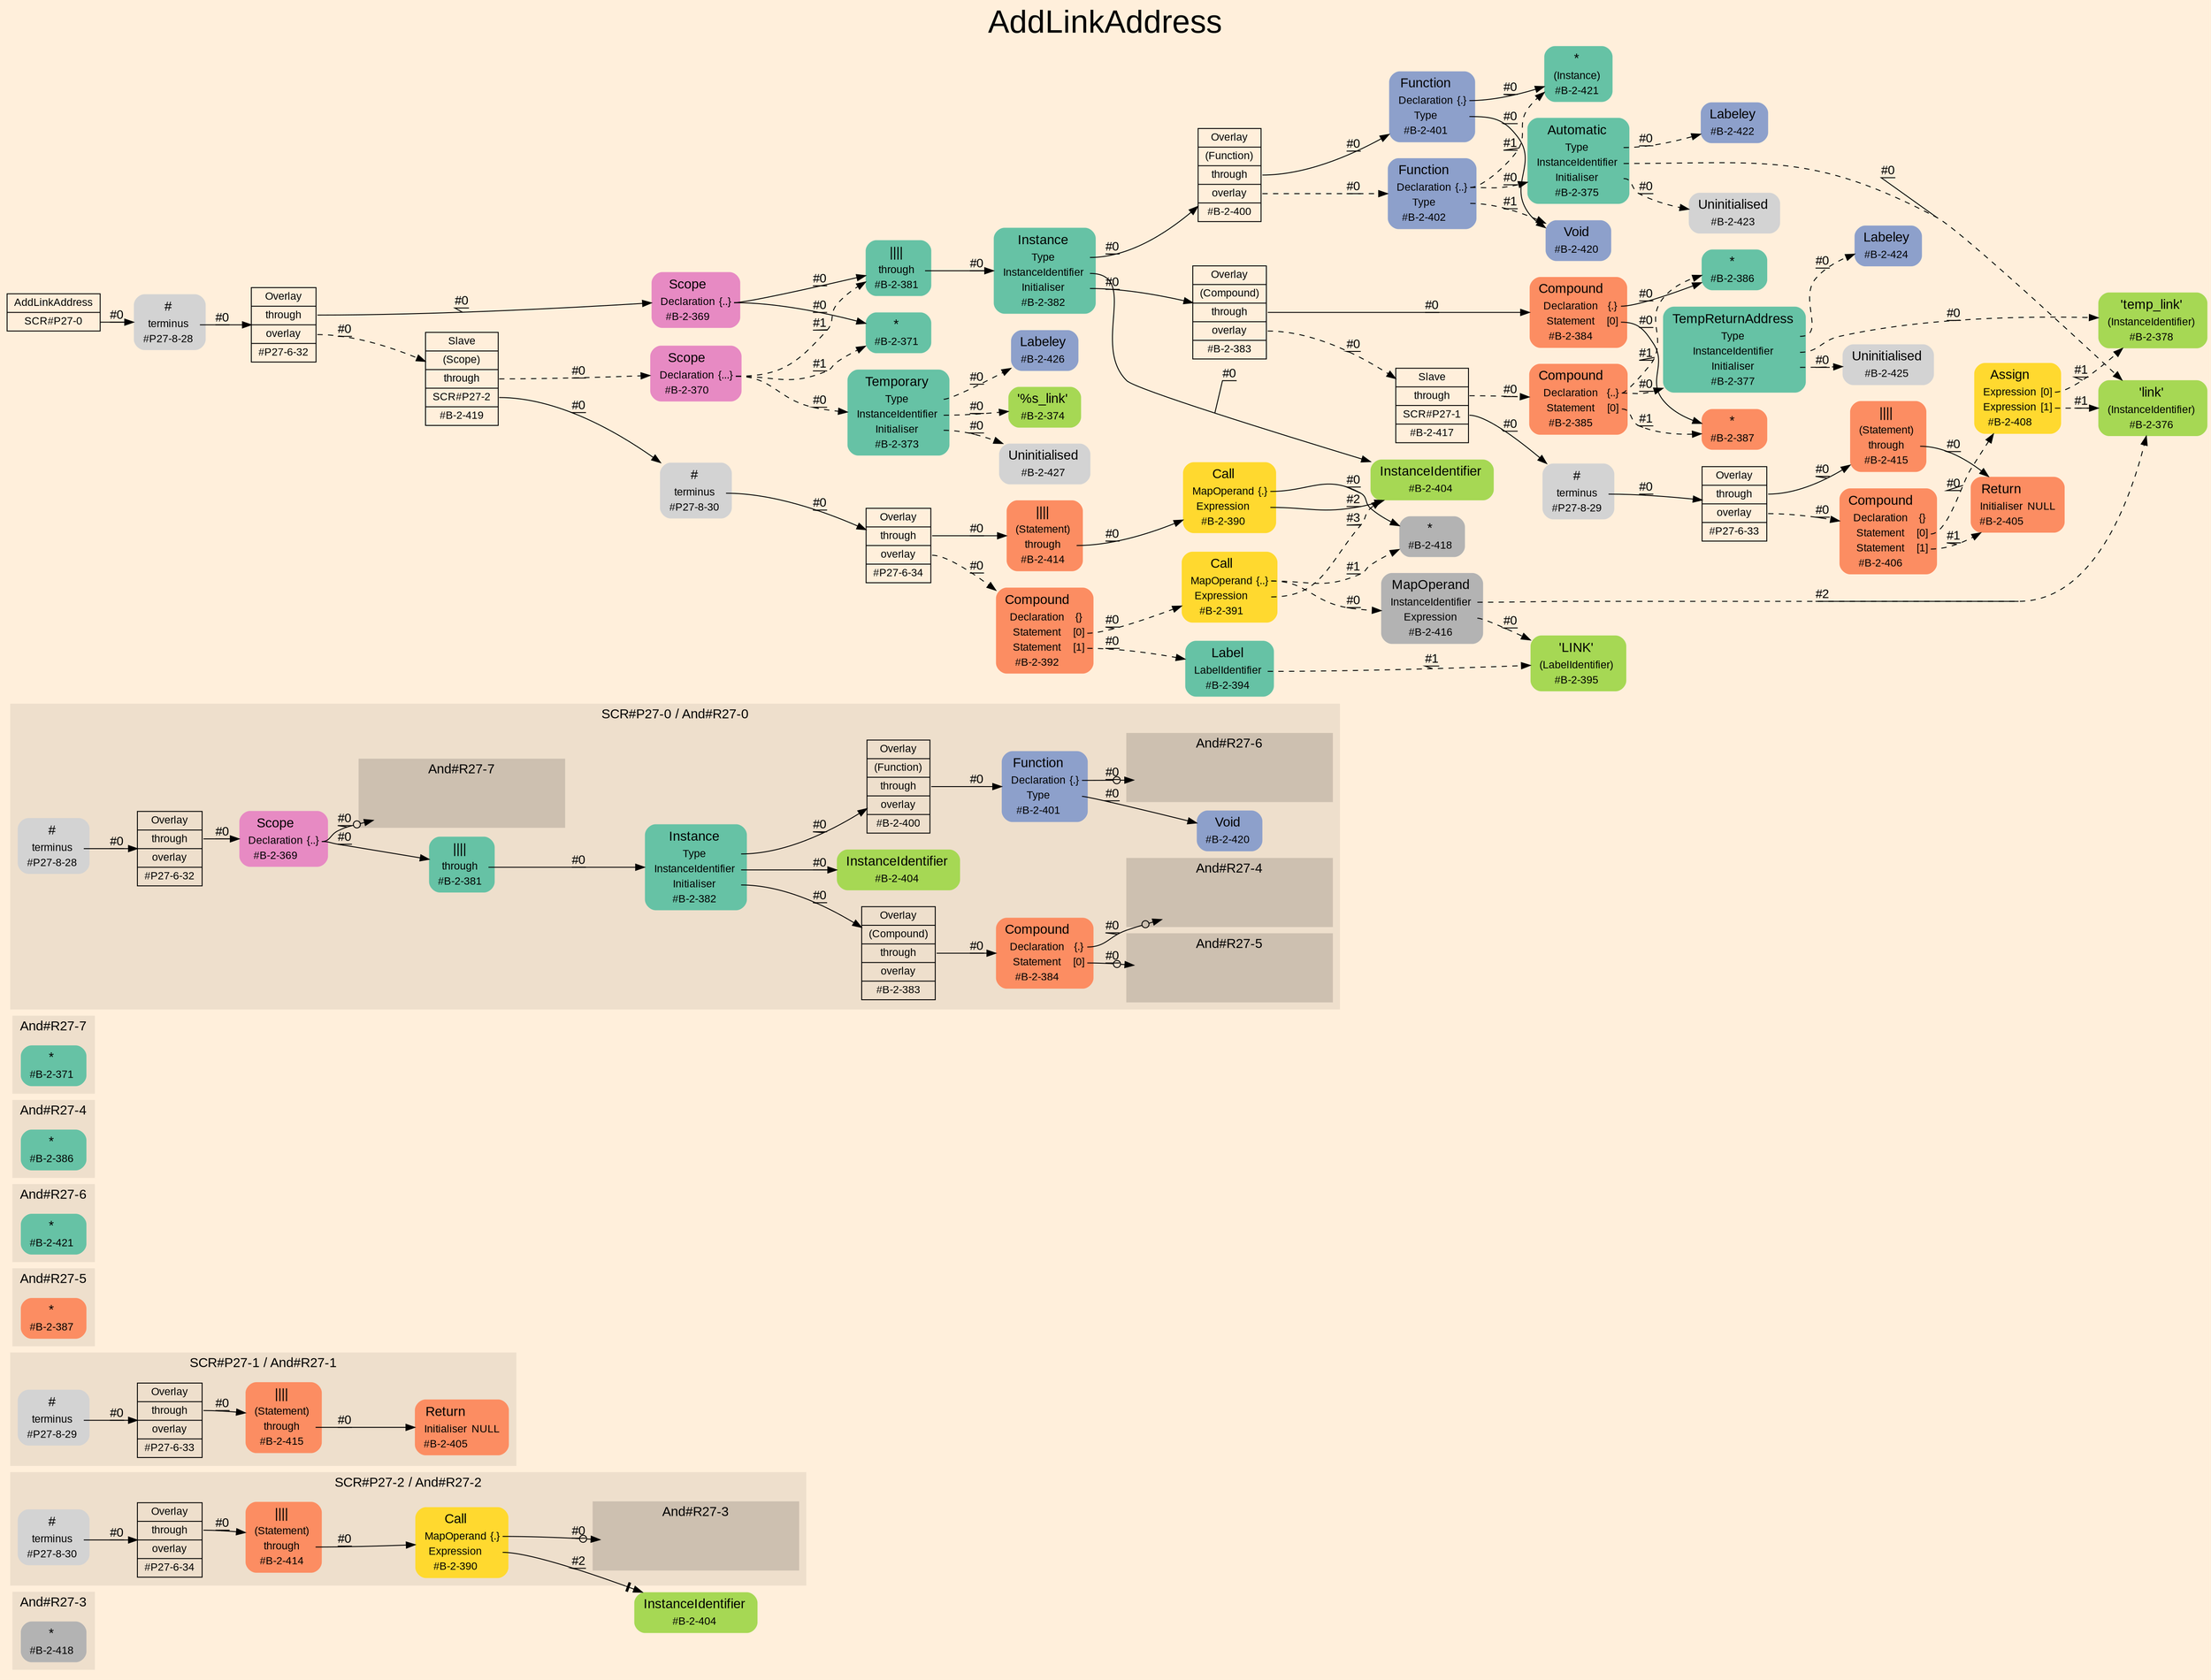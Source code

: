 digraph "AddLinkAddress" {
label = "AddLinkAddress"
labelloc = t
fontsize = "36"
graph [
    rankdir = "LR"
    ranksep = 0.3
    bgcolor = antiquewhite1
    color = black
    fontcolor = black
    fontname = "Arial"
];
node [
    fontname = "Arial"
];
edge [
    fontname = "Arial"
];

// -------------------- figure And#R27-3 --------------------
// -------- region And#R27-3 ----------
subgraph "clusterAnd#R27-3" {
    label = "And#R27-3"
    style = "filled"
    color = antiquewhite2
    fontsize = "15"
    "And#R27-3/#B-2-418" [
        // -------- block And#R27-3/#B-2-418 ----------
        shape = "plaintext"
        fillcolor = "/set28/8"
        label = <<TABLE BORDER="0" CELLBORDER="0" CELLSPACING="0">
         <TR><TD><FONT POINT-SIZE="15.0">*</FONT></TD><TD></TD></TR>
         <TR><TD>#B-2-418</TD><TD PORT="port0"></TD></TR>
        </TABLE>>
        style = "rounded,filled"
        fontsize = "12"
    ];
    
}


// -------------------- figure And#R27-2 --------------------
// -------- region And#R27-2 ----------
subgraph "clusterAnd#R27-2" {
    label = "SCR#P27-2 / And#R27-2"
    style = "filled"
    color = antiquewhite2
    fontsize = "15"
    "And#R27-2/#B-2-390" [
        // -------- block And#R27-2/#B-2-390 ----------
        shape = "plaintext"
        fillcolor = "/set28/6"
        label = <<TABLE BORDER="0" CELLBORDER="0" CELLSPACING="0">
         <TR><TD><FONT POINT-SIZE="15.0">Call</FONT></TD><TD></TD></TR>
         <TR><TD>MapOperand</TD><TD PORT="port0">{.}</TD></TR>
         <TR><TD>Expression</TD><TD PORT="port1"></TD></TR>
         <TR><TD>#B-2-390</TD><TD PORT="port2"></TD></TR>
        </TABLE>>
        style = "rounded,filled"
        fontsize = "12"
    ];
    
    "And#R27-2/#P27-8-30" [
        // -------- block And#R27-2/#P27-8-30 ----------
        shape = "plaintext"
        label = <<TABLE BORDER="0" CELLBORDER="0" CELLSPACING="0">
         <TR><TD><FONT POINT-SIZE="15.0">#</FONT></TD><TD></TD></TR>
         <TR><TD>terminus</TD><TD PORT="port0"></TD></TR>
         <TR><TD>#P27-8-30</TD><TD PORT="port1"></TD></TR>
        </TABLE>>
        style = "rounded,filled"
        fontsize = "12"
    ];
    
    "And#R27-2/#P27-6-34" [
        // -------- block And#R27-2/#P27-6-34 ----------
        shape = "record"
        fillcolor = antiquewhite2
        label = "<fixed> Overlay | <port0> through | <port1> overlay | <port2> #P27-6-34"
        style = "filled"
        fontsize = "12"
        color = black
        fontcolor = black
    ];
    
    "And#R27-2/#B-2-414" [
        // -------- block And#R27-2/#B-2-414 ----------
        shape = "plaintext"
        fillcolor = "/set28/2"
        label = <<TABLE BORDER="0" CELLBORDER="0" CELLSPACING="0">
         <TR><TD><FONT POINT-SIZE="15.0">||||</FONT></TD><TD></TD></TR>
         <TR><TD>(Statement)</TD><TD PORT="port0"></TD></TR>
         <TR><TD>through</TD><TD PORT="port1"></TD></TR>
         <TR><TD>#B-2-414</TD><TD PORT="port2"></TD></TR>
        </TABLE>>
        style = "rounded,filled"
        fontsize = "12"
    ];
    
    // -------- region And#R27-2/And#R27-3 ----------
    subgraph "clusterAnd#R27-2/And#R27-3" {
        label = "And#R27-3"
        style = "filled"
        color = antiquewhite3
        fontsize = "15"
        "And#R27-2/And#R27-3/#B-2-418" [
            // -------- block And#R27-2/And#R27-3/#B-2-418 ----------
            shape = none
            fillcolor = "/set28/8"
            style = "invisible"
        ];
        
    }
    
}

"And#R27-2/#B-2-404" [
    // -------- block And#R27-2/#B-2-404 ----------
    shape = "plaintext"
    fillcolor = "/set28/5"
    label = <<TABLE BORDER="0" CELLBORDER="0" CELLSPACING="0">
     <TR><TD><FONT POINT-SIZE="15.0">InstanceIdentifier</FONT></TD><TD></TD></TR>
     <TR><TD>#B-2-404</TD><TD PORT="port0"></TD></TR>
    </TABLE>>
    style = "rounded,filled"
    fontsize = "12"
];

"And#R27-2/#B-2-390":port0 -> "And#R27-2/And#R27-3/#B-2-418" [
    arrowhead="normalnoneodot"
    label = "#0"
    decorate = true
    color = black
    fontcolor = black
];

"And#R27-2/#B-2-390":port1 -> "And#R27-2/#B-2-404" [
    arrowhead="normalnonetee"
    label = "#2"
    decorate = true
    color = black
    fontcolor = black
];

"And#R27-2/#P27-8-30":port0 -> "And#R27-2/#P27-6-34" [
    label = "#0"
    decorate = true
    color = black
    fontcolor = black
];

"And#R27-2/#P27-6-34":port0 -> "And#R27-2/#B-2-414" [
    label = "#0"
    decorate = true
    color = black
    fontcolor = black
];

"And#R27-2/#B-2-414":port1 -> "And#R27-2/#B-2-390" [
    label = "#0"
    decorate = true
    color = black
    fontcolor = black
];


// -------------------- figure And#R27-1 --------------------
// -------- region And#R27-1 ----------
subgraph "clusterAnd#R27-1" {
    label = "SCR#P27-1 / And#R27-1"
    style = "filled"
    color = antiquewhite2
    fontsize = "15"
    "And#R27-1/#P27-8-29" [
        // -------- block And#R27-1/#P27-8-29 ----------
        shape = "plaintext"
        label = <<TABLE BORDER="0" CELLBORDER="0" CELLSPACING="0">
         <TR><TD><FONT POINT-SIZE="15.0">#</FONT></TD><TD></TD></TR>
         <TR><TD>terminus</TD><TD PORT="port0"></TD></TR>
         <TR><TD>#P27-8-29</TD><TD PORT="port1"></TD></TR>
        </TABLE>>
        style = "rounded,filled"
        fontsize = "12"
    ];
    
    "And#R27-1/#B-2-405" [
        // -------- block And#R27-1/#B-2-405 ----------
        shape = "plaintext"
        fillcolor = "/set28/2"
        label = <<TABLE BORDER="0" CELLBORDER="0" CELLSPACING="0">
         <TR><TD><FONT POINT-SIZE="15.0">Return</FONT></TD><TD></TD></TR>
         <TR><TD>Initialiser</TD><TD PORT="port0">NULL</TD></TR>
         <TR><TD>#B-2-405</TD><TD PORT="port1"></TD></TR>
        </TABLE>>
        style = "rounded,filled"
        fontsize = "12"
    ];
    
    "And#R27-1/#P27-6-33" [
        // -------- block And#R27-1/#P27-6-33 ----------
        shape = "record"
        fillcolor = antiquewhite2
        label = "<fixed> Overlay | <port0> through | <port1> overlay | <port2> #P27-6-33"
        style = "filled"
        fontsize = "12"
        color = black
        fontcolor = black
    ];
    
    "And#R27-1/#B-2-415" [
        // -------- block And#R27-1/#B-2-415 ----------
        shape = "plaintext"
        fillcolor = "/set28/2"
        label = <<TABLE BORDER="0" CELLBORDER="0" CELLSPACING="0">
         <TR><TD><FONT POINT-SIZE="15.0">||||</FONT></TD><TD></TD></TR>
         <TR><TD>(Statement)</TD><TD PORT="port0"></TD></TR>
         <TR><TD>through</TD><TD PORT="port1"></TD></TR>
         <TR><TD>#B-2-415</TD><TD PORT="port2"></TD></TR>
        </TABLE>>
        style = "rounded,filled"
        fontsize = "12"
    ];
    
}

"And#R27-1/#P27-8-29":port0 -> "And#R27-1/#P27-6-33" [
    label = "#0"
    decorate = true
    color = black
    fontcolor = black
];

"And#R27-1/#P27-6-33":port0 -> "And#R27-1/#B-2-415" [
    label = "#0"
    decorate = true
    color = black
    fontcolor = black
];

"And#R27-1/#B-2-415":port1 -> "And#R27-1/#B-2-405" [
    label = "#0"
    decorate = true
    color = black
    fontcolor = black
];


// -------------------- figure And#R27-5 --------------------
// -------- region And#R27-5 ----------
subgraph "clusterAnd#R27-5" {
    label = "And#R27-5"
    style = "filled"
    color = antiquewhite2
    fontsize = "15"
    "And#R27-5/#B-2-387" [
        // -------- block And#R27-5/#B-2-387 ----------
        shape = "plaintext"
        fillcolor = "/set28/2"
        label = <<TABLE BORDER="0" CELLBORDER="0" CELLSPACING="0">
         <TR><TD><FONT POINT-SIZE="15.0">*</FONT></TD><TD></TD></TR>
         <TR><TD>#B-2-387</TD><TD PORT="port0"></TD></TR>
        </TABLE>>
        style = "rounded,filled"
        fontsize = "12"
    ];
    
}


// -------------------- figure And#R27-6 --------------------
// -------- region And#R27-6 ----------
subgraph "clusterAnd#R27-6" {
    label = "And#R27-6"
    style = "filled"
    color = antiquewhite2
    fontsize = "15"
    "And#R27-6/#B-2-421" [
        // -------- block And#R27-6/#B-2-421 ----------
        shape = "plaintext"
        fillcolor = "/set28/1"
        label = <<TABLE BORDER="0" CELLBORDER="0" CELLSPACING="0">
         <TR><TD><FONT POINT-SIZE="15.0">*</FONT></TD><TD></TD></TR>
         <TR><TD>#B-2-421</TD><TD PORT="port0"></TD></TR>
        </TABLE>>
        style = "rounded,filled"
        fontsize = "12"
    ];
    
}


// -------------------- figure And#R27-4 --------------------
// -------- region And#R27-4 ----------
subgraph "clusterAnd#R27-4" {
    label = "And#R27-4"
    style = "filled"
    color = antiquewhite2
    fontsize = "15"
    "And#R27-4/#B-2-386" [
        // -------- block And#R27-4/#B-2-386 ----------
        shape = "plaintext"
        fillcolor = "/set28/1"
        label = <<TABLE BORDER="0" CELLBORDER="0" CELLSPACING="0">
         <TR><TD><FONT POINT-SIZE="15.0">*</FONT></TD><TD></TD></TR>
         <TR><TD>#B-2-386</TD><TD PORT="port0"></TD></TR>
        </TABLE>>
        style = "rounded,filled"
        fontsize = "12"
    ];
    
}


// -------------------- figure And#R27-7 --------------------
// -------- region And#R27-7 ----------
subgraph "clusterAnd#R27-7" {
    label = "And#R27-7"
    style = "filled"
    color = antiquewhite2
    fontsize = "15"
    "And#R27-7/#B-2-371" [
        // -------- block And#R27-7/#B-2-371 ----------
        shape = "plaintext"
        fillcolor = "/set28/1"
        label = <<TABLE BORDER="0" CELLBORDER="0" CELLSPACING="0">
         <TR><TD><FONT POINT-SIZE="15.0">*</FONT></TD><TD></TD></TR>
         <TR><TD>#B-2-371</TD><TD PORT="port0"></TD></TR>
        </TABLE>>
        style = "rounded,filled"
        fontsize = "12"
    ];
    
}


// -------------------- figure And#R27-0 --------------------
// -------- region And#R27-0 ----------
subgraph "clusterAnd#R27-0" {
    label = "SCR#P27-0 / And#R27-0"
    style = "filled"
    color = antiquewhite2
    fontsize = "15"
    "And#R27-0/#P27-6-32" [
        // -------- block And#R27-0/#P27-6-32 ----------
        shape = "record"
        fillcolor = antiquewhite2
        label = "<fixed> Overlay | <port0> through | <port1> overlay | <port2> #P27-6-32"
        style = "filled"
        fontsize = "12"
        color = black
        fontcolor = black
    ];
    
    "And#R27-0/#B-2-400" [
        // -------- block And#R27-0/#B-2-400 ----------
        shape = "record"
        fillcolor = antiquewhite2
        label = "<fixed> Overlay | <port0> (Function) | <port1> through | <port2> overlay | <port3> #B-2-400"
        style = "filled"
        fontsize = "12"
        color = black
        fontcolor = black
    ];
    
    "And#R27-0/#B-2-404" [
        // -------- block And#R27-0/#B-2-404 ----------
        shape = "plaintext"
        fillcolor = "/set28/5"
        label = <<TABLE BORDER="0" CELLBORDER="0" CELLSPACING="0">
         <TR><TD><FONT POINT-SIZE="15.0">InstanceIdentifier</FONT></TD><TD></TD></TR>
         <TR><TD>#B-2-404</TD><TD PORT="port0"></TD></TR>
        </TABLE>>
        style = "rounded,filled"
        fontsize = "12"
    ];
    
    "And#R27-0/#B-2-369" [
        // -------- block And#R27-0/#B-2-369 ----------
        shape = "plaintext"
        fillcolor = "/set28/4"
        label = <<TABLE BORDER="0" CELLBORDER="0" CELLSPACING="0">
         <TR><TD><FONT POINT-SIZE="15.0">Scope</FONT></TD><TD></TD></TR>
         <TR><TD>Declaration</TD><TD PORT="port0">{..}</TD></TR>
         <TR><TD>#B-2-369</TD><TD PORT="port1"></TD></TR>
        </TABLE>>
        style = "rounded,filled"
        fontsize = "12"
    ];
    
    "And#R27-0/#B-2-384" [
        // -------- block And#R27-0/#B-2-384 ----------
        shape = "plaintext"
        fillcolor = "/set28/2"
        label = <<TABLE BORDER="0" CELLBORDER="0" CELLSPACING="0">
         <TR><TD><FONT POINT-SIZE="15.0">Compound</FONT></TD><TD></TD></TR>
         <TR><TD>Declaration</TD><TD PORT="port0">{.}</TD></TR>
         <TR><TD>Statement</TD><TD PORT="port1">[0]</TD></TR>
         <TR><TD>#B-2-384</TD><TD PORT="port2"></TD></TR>
        </TABLE>>
        style = "rounded,filled"
        fontsize = "12"
    ];
    
    "And#R27-0/#B-2-420" [
        // -------- block And#R27-0/#B-2-420 ----------
        shape = "plaintext"
        fillcolor = "/set28/3"
        label = <<TABLE BORDER="0" CELLBORDER="0" CELLSPACING="0">
         <TR><TD><FONT POINT-SIZE="15.0">Void</FONT></TD><TD></TD></TR>
         <TR><TD>#B-2-420</TD><TD PORT="port0"></TD></TR>
        </TABLE>>
        style = "rounded,filled"
        fontsize = "12"
    ];
    
    "And#R27-0/#B-2-382" [
        // -------- block And#R27-0/#B-2-382 ----------
        shape = "plaintext"
        fillcolor = "/set28/1"
        label = <<TABLE BORDER="0" CELLBORDER="0" CELLSPACING="0">
         <TR><TD><FONT POINT-SIZE="15.0">Instance</FONT></TD><TD></TD></TR>
         <TR><TD>Type</TD><TD PORT="port0"></TD></TR>
         <TR><TD>InstanceIdentifier</TD><TD PORT="port1"></TD></TR>
         <TR><TD>Initialiser</TD><TD PORT="port2"></TD></TR>
         <TR><TD>#B-2-382</TD><TD PORT="port3"></TD></TR>
        </TABLE>>
        style = "rounded,filled"
        fontsize = "12"
    ];
    
    "And#R27-0/#B-2-381" [
        // -------- block And#R27-0/#B-2-381 ----------
        shape = "plaintext"
        fillcolor = "/set28/1"
        label = <<TABLE BORDER="0" CELLBORDER="0" CELLSPACING="0">
         <TR><TD><FONT POINT-SIZE="15.0">||||</FONT></TD><TD></TD></TR>
         <TR><TD>through</TD><TD PORT="port0"></TD></TR>
         <TR><TD>#B-2-381</TD><TD PORT="port1"></TD></TR>
        </TABLE>>
        style = "rounded,filled"
        fontsize = "12"
    ];
    
    "And#R27-0/#P27-8-28" [
        // -------- block And#R27-0/#P27-8-28 ----------
        shape = "plaintext"
        label = <<TABLE BORDER="0" CELLBORDER="0" CELLSPACING="0">
         <TR><TD><FONT POINT-SIZE="15.0">#</FONT></TD><TD></TD></TR>
         <TR><TD>terminus</TD><TD PORT="port0"></TD></TR>
         <TR><TD>#P27-8-28</TD><TD PORT="port1"></TD></TR>
        </TABLE>>
        style = "rounded,filled"
        fontsize = "12"
    ];
    
    "And#R27-0/#B-2-401" [
        // -------- block And#R27-0/#B-2-401 ----------
        shape = "plaintext"
        fillcolor = "/set28/3"
        label = <<TABLE BORDER="0" CELLBORDER="0" CELLSPACING="0">
         <TR><TD><FONT POINT-SIZE="15.0">Function</FONT></TD><TD></TD></TR>
         <TR><TD>Declaration</TD><TD PORT="port0">{.}</TD></TR>
         <TR><TD>Type</TD><TD PORT="port1"></TD></TR>
         <TR><TD>#B-2-401</TD><TD PORT="port2"></TD></TR>
        </TABLE>>
        style = "rounded,filled"
        fontsize = "12"
    ];
    
    "And#R27-0/#B-2-383" [
        // -------- block And#R27-0/#B-2-383 ----------
        shape = "record"
        fillcolor = antiquewhite2
        label = "<fixed> Overlay | <port0> (Compound) | <port1> through | <port2> overlay | <port3> #B-2-383"
        style = "filled"
        fontsize = "12"
        color = black
        fontcolor = black
    ];
    
    // -------- region And#R27-0/And#R27-4 ----------
    subgraph "clusterAnd#R27-0/And#R27-4" {
        label = "And#R27-4"
        style = "filled"
        color = antiquewhite3
        fontsize = "15"
        "And#R27-0/And#R27-4/#B-2-386" [
            // -------- block And#R27-0/And#R27-4/#B-2-386 ----------
            shape = none
            fillcolor = "/set28/1"
            style = "invisible"
        ];
        
    }
    
    // -------- region And#R27-0/And#R27-5 ----------
    subgraph "clusterAnd#R27-0/And#R27-5" {
        label = "And#R27-5"
        style = "filled"
        color = antiquewhite3
        fontsize = "15"
        "And#R27-0/And#R27-5/#B-2-387" [
            // -------- block And#R27-0/And#R27-5/#B-2-387 ----------
            shape = none
            fillcolor = "/set28/2"
            style = "invisible"
        ];
        
    }
    
    // -------- region And#R27-0/And#R27-6 ----------
    subgraph "clusterAnd#R27-0/And#R27-6" {
        label = "And#R27-6"
        style = "filled"
        color = antiquewhite3
        fontsize = "15"
        "And#R27-0/And#R27-6/#B-2-421" [
            // -------- block And#R27-0/And#R27-6/#B-2-421 ----------
            shape = none
            fillcolor = "/set28/1"
            style = "invisible"
        ];
        
    }
    
    // -------- region And#R27-0/And#R27-7 ----------
    subgraph "clusterAnd#R27-0/And#R27-7" {
        label = "And#R27-7"
        style = "filled"
        color = antiquewhite3
        fontsize = "15"
        "And#R27-0/And#R27-7/#B-2-371" [
            // -------- block And#R27-0/And#R27-7/#B-2-371 ----------
            shape = none
            fillcolor = "/set28/1"
            style = "invisible"
        ];
        
    }
    
}

"And#R27-0/#P27-6-32":port0 -> "And#R27-0/#B-2-369" [
    label = "#0"
    decorate = true
    color = black
    fontcolor = black
];

"And#R27-0/#B-2-400":port1 -> "And#R27-0/#B-2-401" [
    label = "#0"
    decorate = true
    color = black
    fontcolor = black
];

"And#R27-0/#B-2-369":port0 -> "And#R27-0/#B-2-381" [
    label = "#0"
    decorate = true
    color = black
    fontcolor = black
];

"And#R27-0/#B-2-369":port0 -> "And#R27-0/And#R27-7/#B-2-371" [
    arrowhead="normalnoneodot"
    label = "#0"
    decorate = true
    color = black
    fontcolor = black
];

"And#R27-0/#B-2-384":port0 -> "And#R27-0/And#R27-4/#B-2-386" [
    arrowhead="normalnoneodot"
    label = "#0"
    decorate = true
    color = black
    fontcolor = black
];

"And#R27-0/#B-2-384":port1 -> "And#R27-0/And#R27-5/#B-2-387" [
    arrowhead="normalnoneodot"
    label = "#0"
    decorate = true
    color = black
    fontcolor = black
];

"And#R27-0/#B-2-382":port0 -> "And#R27-0/#B-2-400" [
    label = "#0"
    decorate = true
    color = black
    fontcolor = black
];

"And#R27-0/#B-2-382":port1 -> "And#R27-0/#B-2-404" [
    label = "#0"
    decorate = true
    color = black
    fontcolor = black
];

"And#R27-0/#B-2-382":port2 -> "And#R27-0/#B-2-383" [
    label = "#0"
    decorate = true
    color = black
    fontcolor = black
];

"And#R27-0/#B-2-381":port0 -> "And#R27-0/#B-2-382" [
    label = "#0"
    decorate = true
    color = black
    fontcolor = black
];

"And#R27-0/#P27-8-28":port0 -> "And#R27-0/#P27-6-32" [
    label = "#0"
    decorate = true
    color = black
    fontcolor = black
];

"And#R27-0/#B-2-401":port0 -> "And#R27-0/And#R27-6/#B-2-421" [
    arrowhead="normalnoneodot"
    label = "#0"
    decorate = true
    color = black
    fontcolor = black
];

"And#R27-0/#B-2-401":port1 -> "And#R27-0/#B-2-420" [
    label = "#0"
    decorate = true
    color = black
    fontcolor = black
];

"And#R27-0/#B-2-383":port1 -> "And#R27-0/#B-2-384" [
    label = "#0"
    decorate = true
    color = black
    fontcolor = black
];


// -------------------- transformation figure --------------------
"CR#P27-0" [
    // -------- block CR#P27-0 ----------
    shape = "record"
    fillcolor = antiquewhite1
    label = "<fixed> AddLinkAddress | <port0> SCR#P27-0"
    style = "filled"
    fontsize = "12"
    color = black
    fontcolor = black
];

"#P27-8-28" [
    // -------- block #P27-8-28 ----------
    shape = "plaintext"
    label = <<TABLE BORDER="0" CELLBORDER="0" CELLSPACING="0">
     <TR><TD><FONT POINT-SIZE="15.0">#</FONT></TD><TD></TD></TR>
     <TR><TD>terminus</TD><TD PORT="port0"></TD></TR>
     <TR><TD>#P27-8-28</TD><TD PORT="port1"></TD></TR>
    </TABLE>>
    style = "rounded,filled"
    fontsize = "12"
];

"#P27-6-32" [
    // -------- block #P27-6-32 ----------
    shape = "record"
    fillcolor = antiquewhite1
    label = "<fixed> Overlay | <port0> through | <port1> overlay | <port2> #P27-6-32"
    style = "filled"
    fontsize = "12"
    color = black
    fontcolor = black
];

"#B-2-369" [
    // -------- block #B-2-369 ----------
    shape = "plaintext"
    fillcolor = "/set28/4"
    label = <<TABLE BORDER="0" CELLBORDER="0" CELLSPACING="0">
     <TR><TD><FONT POINT-SIZE="15.0">Scope</FONT></TD><TD></TD></TR>
     <TR><TD>Declaration</TD><TD PORT="port0">{..}</TD></TR>
     <TR><TD>#B-2-369</TD><TD PORT="port1"></TD></TR>
    </TABLE>>
    style = "rounded,filled"
    fontsize = "12"
];

"#B-2-381" [
    // -------- block #B-2-381 ----------
    shape = "plaintext"
    fillcolor = "/set28/1"
    label = <<TABLE BORDER="0" CELLBORDER="0" CELLSPACING="0">
     <TR><TD><FONT POINT-SIZE="15.0">||||</FONT></TD><TD></TD></TR>
     <TR><TD>through</TD><TD PORT="port0"></TD></TR>
     <TR><TD>#B-2-381</TD><TD PORT="port1"></TD></TR>
    </TABLE>>
    style = "rounded,filled"
    fontsize = "12"
];

"#B-2-382" [
    // -------- block #B-2-382 ----------
    shape = "plaintext"
    fillcolor = "/set28/1"
    label = <<TABLE BORDER="0" CELLBORDER="0" CELLSPACING="0">
     <TR><TD><FONT POINT-SIZE="15.0">Instance</FONT></TD><TD></TD></TR>
     <TR><TD>Type</TD><TD PORT="port0"></TD></TR>
     <TR><TD>InstanceIdentifier</TD><TD PORT="port1"></TD></TR>
     <TR><TD>Initialiser</TD><TD PORT="port2"></TD></TR>
     <TR><TD>#B-2-382</TD><TD PORT="port3"></TD></TR>
    </TABLE>>
    style = "rounded,filled"
    fontsize = "12"
];

"#B-2-400" [
    // -------- block #B-2-400 ----------
    shape = "record"
    fillcolor = antiquewhite1
    label = "<fixed> Overlay | <port0> (Function) | <port1> through | <port2> overlay | <port3> #B-2-400"
    style = "filled"
    fontsize = "12"
    color = black
    fontcolor = black
];

"#B-2-401" [
    // -------- block #B-2-401 ----------
    shape = "plaintext"
    fillcolor = "/set28/3"
    label = <<TABLE BORDER="0" CELLBORDER="0" CELLSPACING="0">
     <TR><TD><FONT POINT-SIZE="15.0">Function</FONT></TD><TD></TD></TR>
     <TR><TD>Declaration</TD><TD PORT="port0">{.}</TD></TR>
     <TR><TD>Type</TD><TD PORT="port1"></TD></TR>
     <TR><TD>#B-2-401</TD><TD PORT="port2"></TD></TR>
    </TABLE>>
    style = "rounded,filled"
    fontsize = "12"
];

"#B-2-421" [
    // -------- block #B-2-421 ----------
    shape = "plaintext"
    fillcolor = "/set28/1"
    label = <<TABLE BORDER="0" CELLBORDER="0" CELLSPACING="0">
     <TR><TD><FONT POINT-SIZE="15.0">*</FONT></TD><TD></TD></TR>
     <TR><TD>(Instance)</TD><TD PORT="port0"></TD></TR>
     <TR><TD>#B-2-421</TD><TD PORT="port1"></TD></TR>
    </TABLE>>
    style = "rounded,filled"
    fontsize = "12"
];

"#B-2-420" [
    // -------- block #B-2-420 ----------
    shape = "plaintext"
    fillcolor = "/set28/3"
    label = <<TABLE BORDER="0" CELLBORDER="0" CELLSPACING="0">
     <TR><TD><FONT POINT-SIZE="15.0">Void</FONT></TD><TD></TD></TR>
     <TR><TD>#B-2-420</TD><TD PORT="port0"></TD></TR>
    </TABLE>>
    style = "rounded,filled"
    fontsize = "12"
];

"#B-2-402" [
    // -------- block #B-2-402 ----------
    shape = "plaintext"
    fillcolor = "/set28/3"
    label = <<TABLE BORDER="0" CELLBORDER="0" CELLSPACING="0">
     <TR><TD><FONT POINT-SIZE="15.0">Function</FONT></TD><TD></TD></TR>
     <TR><TD>Declaration</TD><TD PORT="port0">{..}</TD></TR>
     <TR><TD>Type</TD><TD PORT="port1"></TD></TR>
     <TR><TD>#B-2-402</TD><TD PORT="port2"></TD></TR>
    </TABLE>>
    style = "rounded,filled"
    fontsize = "12"
];

"#B-2-375" [
    // -------- block #B-2-375 ----------
    shape = "plaintext"
    fillcolor = "/set28/1"
    label = <<TABLE BORDER="0" CELLBORDER="0" CELLSPACING="0">
     <TR><TD><FONT POINT-SIZE="15.0">Automatic</FONT></TD><TD></TD></TR>
     <TR><TD>Type</TD><TD PORT="port0"></TD></TR>
     <TR><TD>InstanceIdentifier</TD><TD PORT="port1"></TD></TR>
     <TR><TD>Initialiser</TD><TD PORT="port2"></TD></TR>
     <TR><TD>#B-2-375</TD><TD PORT="port3"></TD></TR>
    </TABLE>>
    style = "rounded,filled"
    fontsize = "12"
];

"#B-2-422" [
    // -------- block #B-2-422 ----------
    shape = "plaintext"
    fillcolor = "/set28/3"
    label = <<TABLE BORDER="0" CELLBORDER="0" CELLSPACING="0">
     <TR><TD><FONT POINT-SIZE="15.0">Labeley</FONT></TD><TD></TD></TR>
     <TR><TD>#B-2-422</TD><TD PORT="port0"></TD></TR>
    </TABLE>>
    style = "rounded,filled"
    fontsize = "12"
];

"#B-2-376" [
    // -------- block #B-2-376 ----------
    shape = "plaintext"
    fillcolor = "/set28/5"
    label = <<TABLE BORDER="0" CELLBORDER="0" CELLSPACING="0">
     <TR><TD><FONT POINT-SIZE="15.0">'link'</FONT></TD><TD></TD></TR>
     <TR><TD>(InstanceIdentifier)</TD><TD PORT="port0"></TD></TR>
     <TR><TD>#B-2-376</TD><TD PORT="port1"></TD></TR>
    </TABLE>>
    style = "rounded,filled"
    fontsize = "12"
];

"#B-2-423" [
    // -------- block #B-2-423 ----------
    shape = "plaintext"
    label = <<TABLE BORDER="0" CELLBORDER="0" CELLSPACING="0">
     <TR><TD><FONT POINT-SIZE="15.0">Uninitialised</FONT></TD><TD></TD></TR>
     <TR><TD>#B-2-423</TD><TD PORT="port0"></TD></TR>
    </TABLE>>
    style = "rounded,filled"
    fontsize = "12"
];

"#B-2-404" [
    // -------- block #B-2-404 ----------
    shape = "plaintext"
    fillcolor = "/set28/5"
    label = <<TABLE BORDER="0" CELLBORDER="0" CELLSPACING="0">
     <TR><TD><FONT POINT-SIZE="15.0">InstanceIdentifier</FONT></TD><TD></TD></TR>
     <TR><TD>#B-2-404</TD><TD PORT="port0"></TD></TR>
    </TABLE>>
    style = "rounded,filled"
    fontsize = "12"
];

"#B-2-383" [
    // -------- block #B-2-383 ----------
    shape = "record"
    fillcolor = antiquewhite1
    label = "<fixed> Overlay | <port0> (Compound) | <port1> through | <port2> overlay | <port3> #B-2-383"
    style = "filled"
    fontsize = "12"
    color = black
    fontcolor = black
];

"#B-2-384" [
    // -------- block #B-2-384 ----------
    shape = "plaintext"
    fillcolor = "/set28/2"
    label = <<TABLE BORDER="0" CELLBORDER="0" CELLSPACING="0">
     <TR><TD><FONT POINT-SIZE="15.0">Compound</FONT></TD><TD></TD></TR>
     <TR><TD>Declaration</TD><TD PORT="port0">{.}</TD></TR>
     <TR><TD>Statement</TD><TD PORT="port1">[0]</TD></TR>
     <TR><TD>#B-2-384</TD><TD PORT="port2"></TD></TR>
    </TABLE>>
    style = "rounded,filled"
    fontsize = "12"
];

"#B-2-386" [
    // -------- block #B-2-386 ----------
    shape = "plaintext"
    fillcolor = "/set28/1"
    label = <<TABLE BORDER="0" CELLBORDER="0" CELLSPACING="0">
     <TR><TD><FONT POINT-SIZE="15.0">*</FONT></TD><TD></TD></TR>
     <TR><TD>#B-2-386</TD><TD PORT="port0"></TD></TR>
    </TABLE>>
    style = "rounded,filled"
    fontsize = "12"
];

"#B-2-387" [
    // -------- block #B-2-387 ----------
    shape = "plaintext"
    fillcolor = "/set28/2"
    label = <<TABLE BORDER="0" CELLBORDER="0" CELLSPACING="0">
     <TR><TD><FONT POINT-SIZE="15.0">*</FONT></TD><TD></TD></TR>
     <TR><TD>#B-2-387</TD><TD PORT="port0"></TD></TR>
    </TABLE>>
    style = "rounded,filled"
    fontsize = "12"
];

"#B-2-417" [
    // -------- block #B-2-417 ----------
    shape = "record"
    fillcolor = antiquewhite1
    label = "<fixed> Slave | <port0> through | <port1> SCR#P27-1 | <port2> #B-2-417"
    style = "filled"
    fontsize = "12"
    color = black
    fontcolor = black
];

"#B-2-385" [
    // -------- block #B-2-385 ----------
    shape = "plaintext"
    fillcolor = "/set28/2"
    label = <<TABLE BORDER="0" CELLBORDER="0" CELLSPACING="0">
     <TR><TD><FONT POINT-SIZE="15.0">Compound</FONT></TD><TD></TD></TR>
     <TR><TD>Declaration</TD><TD PORT="port0">{..}</TD></TR>
     <TR><TD>Statement</TD><TD PORT="port1">[0]</TD></TR>
     <TR><TD>#B-2-385</TD><TD PORT="port2"></TD></TR>
    </TABLE>>
    style = "rounded,filled"
    fontsize = "12"
];

"#B-2-377" [
    // -------- block #B-2-377 ----------
    shape = "plaintext"
    fillcolor = "/set28/1"
    label = <<TABLE BORDER="0" CELLBORDER="0" CELLSPACING="0">
     <TR><TD><FONT POINT-SIZE="15.0">TempReturnAddress</FONT></TD><TD></TD></TR>
     <TR><TD>Type</TD><TD PORT="port0"></TD></TR>
     <TR><TD>InstanceIdentifier</TD><TD PORT="port1"></TD></TR>
     <TR><TD>Initialiser</TD><TD PORT="port2"></TD></TR>
     <TR><TD>#B-2-377</TD><TD PORT="port3"></TD></TR>
    </TABLE>>
    style = "rounded,filled"
    fontsize = "12"
];

"#B-2-424" [
    // -------- block #B-2-424 ----------
    shape = "plaintext"
    fillcolor = "/set28/3"
    label = <<TABLE BORDER="0" CELLBORDER="0" CELLSPACING="0">
     <TR><TD><FONT POINT-SIZE="15.0">Labeley</FONT></TD><TD></TD></TR>
     <TR><TD>#B-2-424</TD><TD PORT="port0"></TD></TR>
    </TABLE>>
    style = "rounded,filled"
    fontsize = "12"
];

"#B-2-378" [
    // -------- block #B-2-378 ----------
    shape = "plaintext"
    fillcolor = "/set28/5"
    label = <<TABLE BORDER="0" CELLBORDER="0" CELLSPACING="0">
     <TR><TD><FONT POINT-SIZE="15.0">'temp_link'</FONT></TD><TD></TD></TR>
     <TR><TD>(InstanceIdentifier)</TD><TD PORT="port0"></TD></TR>
     <TR><TD>#B-2-378</TD><TD PORT="port1"></TD></TR>
    </TABLE>>
    style = "rounded,filled"
    fontsize = "12"
];

"#B-2-425" [
    // -------- block #B-2-425 ----------
    shape = "plaintext"
    label = <<TABLE BORDER="0" CELLBORDER="0" CELLSPACING="0">
     <TR><TD><FONT POINT-SIZE="15.0">Uninitialised</FONT></TD><TD></TD></TR>
     <TR><TD>#B-2-425</TD><TD PORT="port0"></TD></TR>
    </TABLE>>
    style = "rounded,filled"
    fontsize = "12"
];

"#P27-8-29" [
    // -------- block #P27-8-29 ----------
    shape = "plaintext"
    label = <<TABLE BORDER="0" CELLBORDER="0" CELLSPACING="0">
     <TR><TD><FONT POINT-SIZE="15.0">#</FONT></TD><TD></TD></TR>
     <TR><TD>terminus</TD><TD PORT="port0"></TD></TR>
     <TR><TD>#P27-8-29</TD><TD PORT="port1"></TD></TR>
    </TABLE>>
    style = "rounded,filled"
    fontsize = "12"
];

"#P27-6-33" [
    // -------- block #P27-6-33 ----------
    shape = "record"
    fillcolor = antiquewhite1
    label = "<fixed> Overlay | <port0> through | <port1> overlay | <port2> #P27-6-33"
    style = "filled"
    fontsize = "12"
    color = black
    fontcolor = black
];

"#B-2-415" [
    // -------- block #B-2-415 ----------
    shape = "plaintext"
    fillcolor = "/set28/2"
    label = <<TABLE BORDER="0" CELLBORDER="0" CELLSPACING="0">
     <TR><TD><FONT POINT-SIZE="15.0">||||</FONT></TD><TD></TD></TR>
     <TR><TD>(Statement)</TD><TD PORT="port0"></TD></TR>
     <TR><TD>through</TD><TD PORT="port1"></TD></TR>
     <TR><TD>#B-2-415</TD><TD PORT="port2"></TD></TR>
    </TABLE>>
    style = "rounded,filled"
    fontsize = "12"
];

"#B-2-405" [
    // -------- block #B-2-405 ----------
    shape = "plaintext"
    fillcolor = "/set28/2"
    label = <<TABLE BORDER="0" CELLBORDER="0" CELLSPACING="0">
     <TR><TD><FONT POINT-SIZE="15.0">Return</FONT></TD><TD></TD></TR>
     <TR><TD>Initialiser</TD><TD PORT="port0">NULL</TD></TR>
     <TR><TD>#B-2-405</TD><TD PORT="port1"></TD></TR>
    </TABLE>>
    style = "rounded,filled"
    fontsize = "12"
];

"#B-2-406" [
    // -------- block #B-2-406 ----------
    shape = "plaintext"
    fillcolor = "/set28/2"
    label = <<TABLE BORDER="0" CELLBORDER="0" CELLSPACING="0">
     <TR><TD><FONT POINT-SIZE="15.0">Compound</FONT></TD><TD></TD></TR>
     <TR><TD>Declaration</TD><TD PORT="port0">{}</TD></TR>
     <TR><TD>Statement</TD><TD PORT="port1">[0]</TD></TR>
     <TR><TD>Statement</TD><TD PORT="port2">[1]</TD></TR>
     <TR><TD>#B-2-406</TD><TD PORT="port3"></TD></TR>
    </TABLE>>
    style = "rounded,filled"
    fontsize = "12"
];

"#B-2-408" [
    // -------- block #B-2-408 ----------
    shape = "plaintext"
    fillcolor = "/set28/6"
    label = <<TABLE BORDER="0" CELLBORDER="0" CELLSPACING="0">
     <TR><TD><FONT POINT-SIZE="15.0">Assign</FONT></TD><TD></TD></TR>
     <TR><TD>Expression</TD><TD PORT="port0">[0]</TD></TR>
     <TR><TD>Expression</TD><TD PORT="port1">[1]</TD></TR>
     <TR><TD>#B-2-408</TD><TD PORT="port2"></TD></TR>
    </TABLE>>
    style = "rounded,filled"
    fontsize = "12"
];

"#B-2-371" [
    // -------- block #B-2-371 ----------
    shape = "plaintext"
    fillcolor = "/set28/1"
    label = <<TABLE BORDER="0" CELLBORDER="0" CELLSPACING="0">
     <TR><TD><FONT POINT-SIZE="15.0">*</FONT></TD><TD></TD></TR>
     <TR><TD>#B-2-371</TD><TD PORT="port0"></TD></TR>
    </TABLE>>
    style = "rounded,filled"
    fontsize = "12"
];

"#B-2-419" [
    // -------- block #B-2-419 ----------
    shape = "record"
    fillcolor = antiquewhite1
    label = "<fixed> Slave | <port0> (Scope) | <port1> through | <port2> SCR#P27-2 | <port3> #B-2-419"
    style = "filled"
    fontsize = "12"
    color = black
    fontcolor = black
];

"#B-2-370" [
    // -------- block #B-2-370 ----------
    shape = "plaintext"
    fillcolor = "/set28/4"
    label = <<TABLE BORDER="0" CELLBORDER="0" CELLSPACING="0">
     <TR><TD><FONT POINT-SIZE="15.0">Scope</FONT></TD><TD></TD></TR>
     <TR><TD>Declaration</TD><TD PORT="port0">{...}</TD></TR>
     <TR><TD>#B-2-370</TD><TD PORT="port1"></TD></TR>
    </TABLE>>
    style = "rounded,filled"
    fontsize = "12"
];

"#B-2-373" [
    // -------- block #B-2-373 ----------
    shape = "plaintext"
    fillcolor = "/set28/1"
    label = <<TABLE BORDER="0" CELLBORDER="0" CELLSPACING="0">
     <TR><TD><FONT POINT-SIZE="15.0">Temporary</FONT></TD><TD></TD></TR>
     <TR><TD>Type</TD><TD PORT="port0"></TD></TR>
     <TR><TD>InstanceIdentifier</TD><TD PORT="port1"></TD></TR>
     <TR><TD>Initialiser</TD><TD PORT="port2"></TD></TR>
     <TR><TD>#B-2-373</TD><TD PORT="port3"></TD></TR>
    </TABLE>>
    style = "rounded,filled"
    fontsize = "12"
];

"#B-2-426" [
    // -------- block #B-2-426 ----------
    shape = "plaintext"
    fillcolor = "/set28/3"
    label = <<TABLE BORDER="0" CELLBORDER="0" CELLSPACING="0">
     <TR><TD><FONT POINT-SIZE="15.0">Labeley</FONT></TD><TD></TD></TR>
     <TR><TD>#B-2-426</TD><TD PORT="port0"></TD></TR>
    </TABLE>>
    style = "rounded,filled"
    fontsize = "12"
];

"#B-2-374" [
    // -------- block #B-2-374 ----------
    shape = "plaintext"
    fillcolor = "/set28/5"
    label = <<TABLE BORDER="0" CELLBORDER="0" CELLSPACING="0">
     <TR><TD><FONT POINT-SIZE="15.0">'%s_link'</FONT></TD><TD></TD></TR>
     <TR><TD>#B-2-374</TD><TD PORT="port0"></TD></TR>
    </TABLE>>
    style = "rounded,filled"
    fontsize = "12"
];

"#B-2-427" [
    // -------- block #B-2-427 ----------
    shape = "plaintext"
    label = <<TABLE BORDER="0" CELLBORDER="0" CELLSPACING="0">
     <TR><TD><FONT POINT-SIZE="15.0">Uninitialised</FONT></TD><TD></TD></TR>
     <TR><TD>#B-2-427</TD><TD PORT="port0"></TD></TR>
    </TABLE>>
    style = "rounded,filled"
    fontsize = "12"
];

"#P27-8-30" [
    // -------- block #P27-8-30 ----------
    shape = "plaintext"
    label = <<TABLE BORDER="0" CELLBORDER="0" CELLSPACING="0">
     <TR><TD><FONT POINT-SIZE="15.0">#</FONT></TD><TD></TD></TR>
     <TR><TD>terminus</TD><TD PORT="port0"></TD></TR>
     <TR><TD>#P27-8-30</TD><TD PORT="port1"></TD></TR>
    </TABLE>>
    style = "rounded,filled"
    fontsize = "12"
];

"#P27-6-34" [
    // -------- block #P27-6-34 ----------
    shape = "record"
    fillcolor = antiquewhite1
    label = "<fixed> Overlay | <port0> through | <port1> overlay | <port2> #P27-6-34"
    style = "filled"
    fontsize = "12"
    color = black
    fontcolor = black
];

"#B-2-414" [
    // -------- block #B-2-414 ----------
    shape = "plaintext"
    fillcolor = "/set28/2"
    label = <<TABLE BORDER="0" CELLBORDER="0" CELLSPACING="0">
     <TR><TD><FONT POINT-SIZE="15.0">||||</FONT></TD><TD></TD></TR>
     <TR><TD>(Statement)</TD><TD PORT="port0"></TD></TR>
     <TR><TD>through</TD><TD PORT="port1"></TD></TR>
     <TR><TD>#B-2-414</TD><TD PORT="port2"></TD></TR>
    </TABLE>>
    style = "rounded,filled"
    fontsize = "12"
];

"#B-2-390" [
    // -------- block #B-2-390 ----------
    shape = "plaintext"
    fillcolor = "/set28/6"
    label = <<TABLE BORDER="0" CELLBORDER="0" CELLSPACING="0">
     <TR><TD><FONT POINT-SIZE="15.0">Call</FONT></TD><TD></TD></TR>
     <TR><TD>MapOperand</TD><TD PORT="port0">{.}</TD></TR>
     <TR><TD>Expression</TD><TD PORT="port1"></TD></TR>
     <TR><TD>#B-2-390</TD><TD PORT="port2"></TD></TR>
    </TABLE>>
    style = "rounded,filled"
    fontsize = "12"
];

"#B-2-418" [
    // -------- block #B-2-418 ----------
    shape = "plaintext"
    fillcolor = "/set28/8"
    label = <<TABLE BORDER="0" CELLBORDER="0" CELLSPACING="0">
     <TR><TD><FONT POINT-SIZE="15.0">*</FONT></TD><TD></TD></TR>
     <TR><TD>#B-2-418</TD><TD PORT="port0"></TD></TR>
    </TABLE>>
    style = "rounded,filled"
    fontsize = "12"
];

"#B-2-392" [
    // -------- block #B-2-392 ----------
    shape = "plaintext"
    fillcolor = "/set28/2"
    label = <<TABLE BORDER="0" CELLBORDER="0" CELLSPACING="0">
     <TR><TD><FONT POINT-SIZE="15.0">Compound</FONT></TD><TD></TD></TR>
     <TR><TD>Declaration</TD><TD PORT="port0">{}</TD></TR>
     <TR><TD>Statement</TD><TD PORT="port1">[0]</TD></TR>
     <TR><TD>Statement</TD><TD PORT="port2">[1]</TD></TR>
     <TR><TD>#B-2-392</TD><TD PORT="port3"></TD></TR>
    </TABLE>>
    style = "rounded,filled"
    fontsize = "12"
];

"#B-2-391" [
    // -------- block #B-2-391 ----------
    shape = "plaintext"
    fillcolor = "/set28/6"
    label = <<TABLE BORDER="0" CELLBORDER="0" CELLSPACING="0">
     <TR><TD><FONT POINT-SIZE="15.0">Call</FONT></TD><TD></TD></TR>
     <TR><TD>MapOperand</TD><TD PORT="port0">{..}</TD></TR>
     <TR><TD>Expression</TD><TD PORT="port1"></TD></TR>
     <TR><TD>#B-2-391</TD><TD PORT="port2"></TD></TR>
    </TABLE>>
    style = "rounded,filled"
    fontsize = "12"
];

"#B-2-416" [
    // -------- block #B-2-416 ----------
    shape = "plaintext"
    fillcolor = "/set28/8"
    label = <<TABLE BORDER="0" CELLBORDER="0" CELLSPACING="0">
     <TR><TD><FONT POINT-SIZE="15.0">MapOperand</FONT></TD><TD></TD></TR>
     <TR><TD>InstanceIdentifier</TD><TD PORT="port0"></TD></TR>
     <TR><TD>Expression</TD><TD PORT="port1"></TD></TR>
     <TR><TD>#B-2-416</TD><TD PORT="port2"></TD></TR>
    </TABLE>>
    style = "rounded,filled"
    fontsize = "12"
];

"#B-2-395" [
    // -------- block #B-2-395 ----------
    shape = "plaintext"
    fillcolor = "/set28/5"
    label = <<TABLE BORDER="0" CELLBORDER="0" CELLSPACING="0">
     <TR><TD><FONT POINT-SIZE="15.0">'LINK'</FONT></TD><TD></TD></TR>
     <TR><TD>(LabelIdentifier)</TD><TD PORT="port0"></TD></TR>
     <TR><TD>#B-2-395</TD><TD PORT="port1"></TD></TR>
    </TABLE>>
    style = "rounded,filled"
    fontsize = "12"
];

"#B-2-394" [
    // -------- block #B-2-394 ----------
    shape = "plaintext"
    fillcolor = "/set28/1"
    label = <<TABLE BORDER="0" CELLBORDER="0" CELLSPACING="0">
     <TR><TD><FONT POINT-SIZE="15.0">Label</FONT></TD><TD></TD></TR>
     <TR><TD>LabelIdentifier</TD><TD PORT="port0"></TD></TR>
     <TR><TD>#B-2-394</TD><TD PORT="port1"></TD></TR>
    </TABLE>>
    style = "rounded,filled"
    fontsize = "12"
];

"CR#P27-0":port0 -> "#P27-8-28" [
    label = "#0"
    decorate = true
    color = black
    fontcolor = black
];

"#P27-8-28":port0 -> "#P27-6-32" [
    label = "#0"
    decorate = true
    color = black
    fontcolor = black
];

"#P27-6-32":port0 -> "#B-2-369" [
    label = "#0"
    decorate = true
    color = black
    fontcolor = black
];

"#P27-6-32":port1 -> "#B-2-419" [
    style="dashed"
    label = "#0"
    decorate = true
    color = black
    fontcolor = black
];

"#B-2-369":port0 -> "#B-2-381" [
    label = "#0"
    decorate = true
    color = black
    fontcolor = black
];

"#B-2-369":port0 -> "#B-2-371" [
    label = "#0"
    decorate = true
    color = black
    fontcolor = black
];

"#B-2-381":port0 -> "#B-2-382" [
    label = "#0"
    decorate = true
    color = black
    fontcolor = black
];

"#B-2-382":port0 -> "#B-2-400" [
    label = "#0"
    decorate = true
    color = black
    fontcolor = black
];

"#B-2-382":port1 -> "#B-2-404" [
    label = "#0"
    decorate = true
    color = black
    fontcolor = black
];

"#B-2-382":port2 -> "#B-2-383" [
    label = "#0"
    decorate = true
    color = black
    fontcolor = black
];

"#B-2-400":port1 -> "#B-2-401" [
    label = "#0"
    decorate = true
    color = black
    fontcolor = black
];

"#B-2-400":port2 -> "#B-2-402" [
    style="dashed"
    label = "#0"
    decorate = true
    color = black
    fontcolor = black
];

"#B-2-401":port0 -> "#B-2-421" [
    label = "#0"
    decorate = true
    color = black
    fontcolor = black
];

"#B-2-401":port1 -> "#B-2-420" [
    label = "#0"
    decorate = true
    color = black
    fontcolor = black
];

"#B-2-402":port0 -> "#B-2-421" [
    style="dashed"
    label = "#1"
    decorate = true
    color = black
    fontcolor = black
];

"#B-2-402":port0 -> "#B-2-375" [
    style="dashed"
    label = "#0"
    decorate = true
    color = black
    fontcolor = black
];

"#B-2-402":port1 -> "#B-2-420" [
    style="dashed"
    label = "#1"
    decorate = true
    color = black
    fontcolor = black
];

"#B-2-375":port0 -> "#B-2-422" [
    style="dashed"
    label = "#0"
    decorate = true
    color = black
    fontcolor = black
];

"#B-2-375":port1 -> "#B-2-376" [
    style="dashed"
    label = "#0"
    decorate = true
    color = black
    fontcolor = black
];

"#B-2-375":port2 -> "#B-2-423" [
    style="dashed"
    label = "#0"
    decorate = true
    color = black
    fontcolor = black
];

"#B-2-383":port1 -> "#B-2-384" [
    label = "#0"
    decorate = true
    color = black
    fontcolor = black
];

"#B-2-383":port2 -> "#B-2-417" [
    style="dashed"
    label = "#0"
    decorate = true
    color = black
    fontcolor = black
];

"#B-2-384":port0 -> "#B-2-386" [
    label = "#0"
    decorate = true
    color = black
    fontcolor = black
];

"#B-2-384":port1 -> "#B-2-387" [
    label = "#0"
    decorate = true
    color = black
    fontcolor = black
];

"#B-2-417":port0 -> "#B-2-385" [
    style="dashed"
    label = "#0"
    decorate = true
    color = black
    fontcolor = black
];

"#B-2-417":port1 -> "#P27-8-29" [
    label = "#0"
    decorate = true
    color = black
    fontcolor = black
];

"#B-2-385":port0 -> "#B-2-386" [
    style="dashed"
    label = "#1"
    decorate = true
    color = black
    fontcolor = black
];

"#B-2-385":port0 -> "#B-2-377" [
    style="dashed"
    label = "#0"
    decorate = true
    color = black
    fontcolor = black
];

"#B-2-385":port1 -> "#B-2-387" [
    style="dashed"
    label = "#1"
    decorate = true
    color = black
    fontcolor = black
];

"#B-2-377":port0 -> "#B-2-424" [
    style="dashed"
    label = "#0"
    decorate = true
    color = black
    fontcolor = black
];

"#B-2-377":port1 -> "#B-2-378" [
    style="dashed"
    label = "#0"
    decorate = true
    color = black
    fontcolor = black
];

"#B-2-377":port2 -> "#B-2-425" [
    style="dashed"
    label = "#0"
    decorate = true
    color = black
    fontcolor = black
];

"#P27-8-29":port0 -> "#P27-6-33" [
    label = "#0"
    decorate = true
    color = black
    fontcolor = black
];

"#P27-6-33":port0 -> "#B-2-415" [
    label = "#0"
    decorate = true
    color = black
    fontcolor = black
];

"#P27-6-33":port1 -> "#B-2-406" [
    style="dashed"
    label = "#0"
    decorate = true
    color = black
    fontcolor = black
];

"#B-2-415":port1 -> "#B-2-405" [
    label = "#0"
    decorate = true
    color = black
    fontcolor = black
];

"#B-2-406":port1 -> "#B-2-408" [
    style="dashed"
    label = "#0"
    decorate = true
    color = black
    fontcolor = black
];

"#B-2-406":port2 -> "#B-2-405" [
    style="dashed"
    label = "#1"
    decorate = true
    color = black
    fontcolor = black
];

"#B-2-408":port0 -> "#B-2-378" [
    style="dashed"
    label = "#1"
    decorate = true
    color = black
    fontcolor = black
];

"#B-2-408":port1 -> "#B-2-376" [
    style="dashed"
    label = "#1"
    decorate = true
    color = black
    fontcolor = black
];

"#B-2-419":port1 -> "#B-2-370" [
    style="dashed"
    label = "#0"
    decorate = true
    color = black
    fontcolor = black
];

"#B-2-419":port2 -> "#P27-8-30" [
    label = "#0"
    decorate = true
    color = black
    fontcolor = black
];

"#B-2-370":port0 -> "#B-2-381" [
    style="dashed"
    label = "#1"
    decorate = true
    color = black
    fontcolor = black
];

"#B-2-370":port0 -> "#B-2-371" [
    style="dashed"
    label = "#1"
    decorate = true
    color = black
    fontcolor = black
];

"#B-2-370":port0 -> "#B-2-373" [
    style="dashed"
    label = "#0"
    decorate = true
    color = black
    fontcolor = black
];

"#B-2-373":port0 -> "#B-2-426" [
    style="dashed"
    label = "#0"
    decorate = true
    color = black
    fontcolor = black
];

"#B-2-373":port1 -> "#B-2-374" [
    style="dashed"
    label = "#0"
    decorate = true
    color = black
    fontcolor = black
];

"#B-2-373":port2 -> "#B-2-427" [
    style="dashed"
    label = "#0"
    decorate = true
    color = black
    fontcolor = black
];

"#P27-8-30":port0 -> "#P27-6-34" [
    label = "#0"
    decorate = true
    color = black
    fontcolor = black
];

"#P27-6-34":port0 -> "#B-2-414" [
    label = "#0"
    decorate = true
    color = black
    fontcolor = black
];

"#P27-6-34":port1 -> "#B-2-392" [
    style="dashed"
    label = "#0"
    decorate = true
    color = black
    fontcolor = black
];

"#B-2-414":port1 -> "#B-2-390" [
    label = "#0"
    decorate = true
    color = black
    fontcolor = black
];

"#B-2-390":port0 -> "#B-2-418" [
    label = "#0"
    decorate = true
    color = black
    fontcolor = black
];

"#B-2-390":port1 -> "#B-2-404" [
    label = "#2"
    decorate = true
    color = black
    fontcolor = black
];

"#B-2-392":port1 -> "#B-2-391" [
    style="dashed"
    label = "#0"
    decorate = true
    color = black
    fontcolor = black
];

"#B-2-392":port2 -> "#B-2-394" [
    style="dashed"
    label = "#0"
    decorate = true
    color = black
    fontcolor = black
];

"#B-2-391":port0 -> "#B-2-418" [
    style="dashed"
    label = "#1"
    decorate = true
    color = black
    fontcolor = black
];

"#B-2-391":port0 -> "#B-2-416" [
    style="dashed"
    label = "#0"
    decorate = true
    color = black
    fontcolor = black
];

"#B-2-391":port1 -> "#B-2-404" [
    style="dashed"
    label = "#3"
    decorate = true
    color = black
    fontcolor = black
];

"#B-2-416":port0 -> "#B-2-376" [
    style="dashed"
    label = "#2"
    decorate = true
    color = black
    fontcolor = black
];

"#B-2-416":port1 -> "#B-2-395" [
    style="dashed"
    label = "#0"
    decorate = true
    color = black
    fontcolor = black
];

"#B-2-394":port0 -> "#B-2-395" [
    style="dashed"
    label = "#1"
    decorate = true
    color = black
    fontcolor = black
];


}
